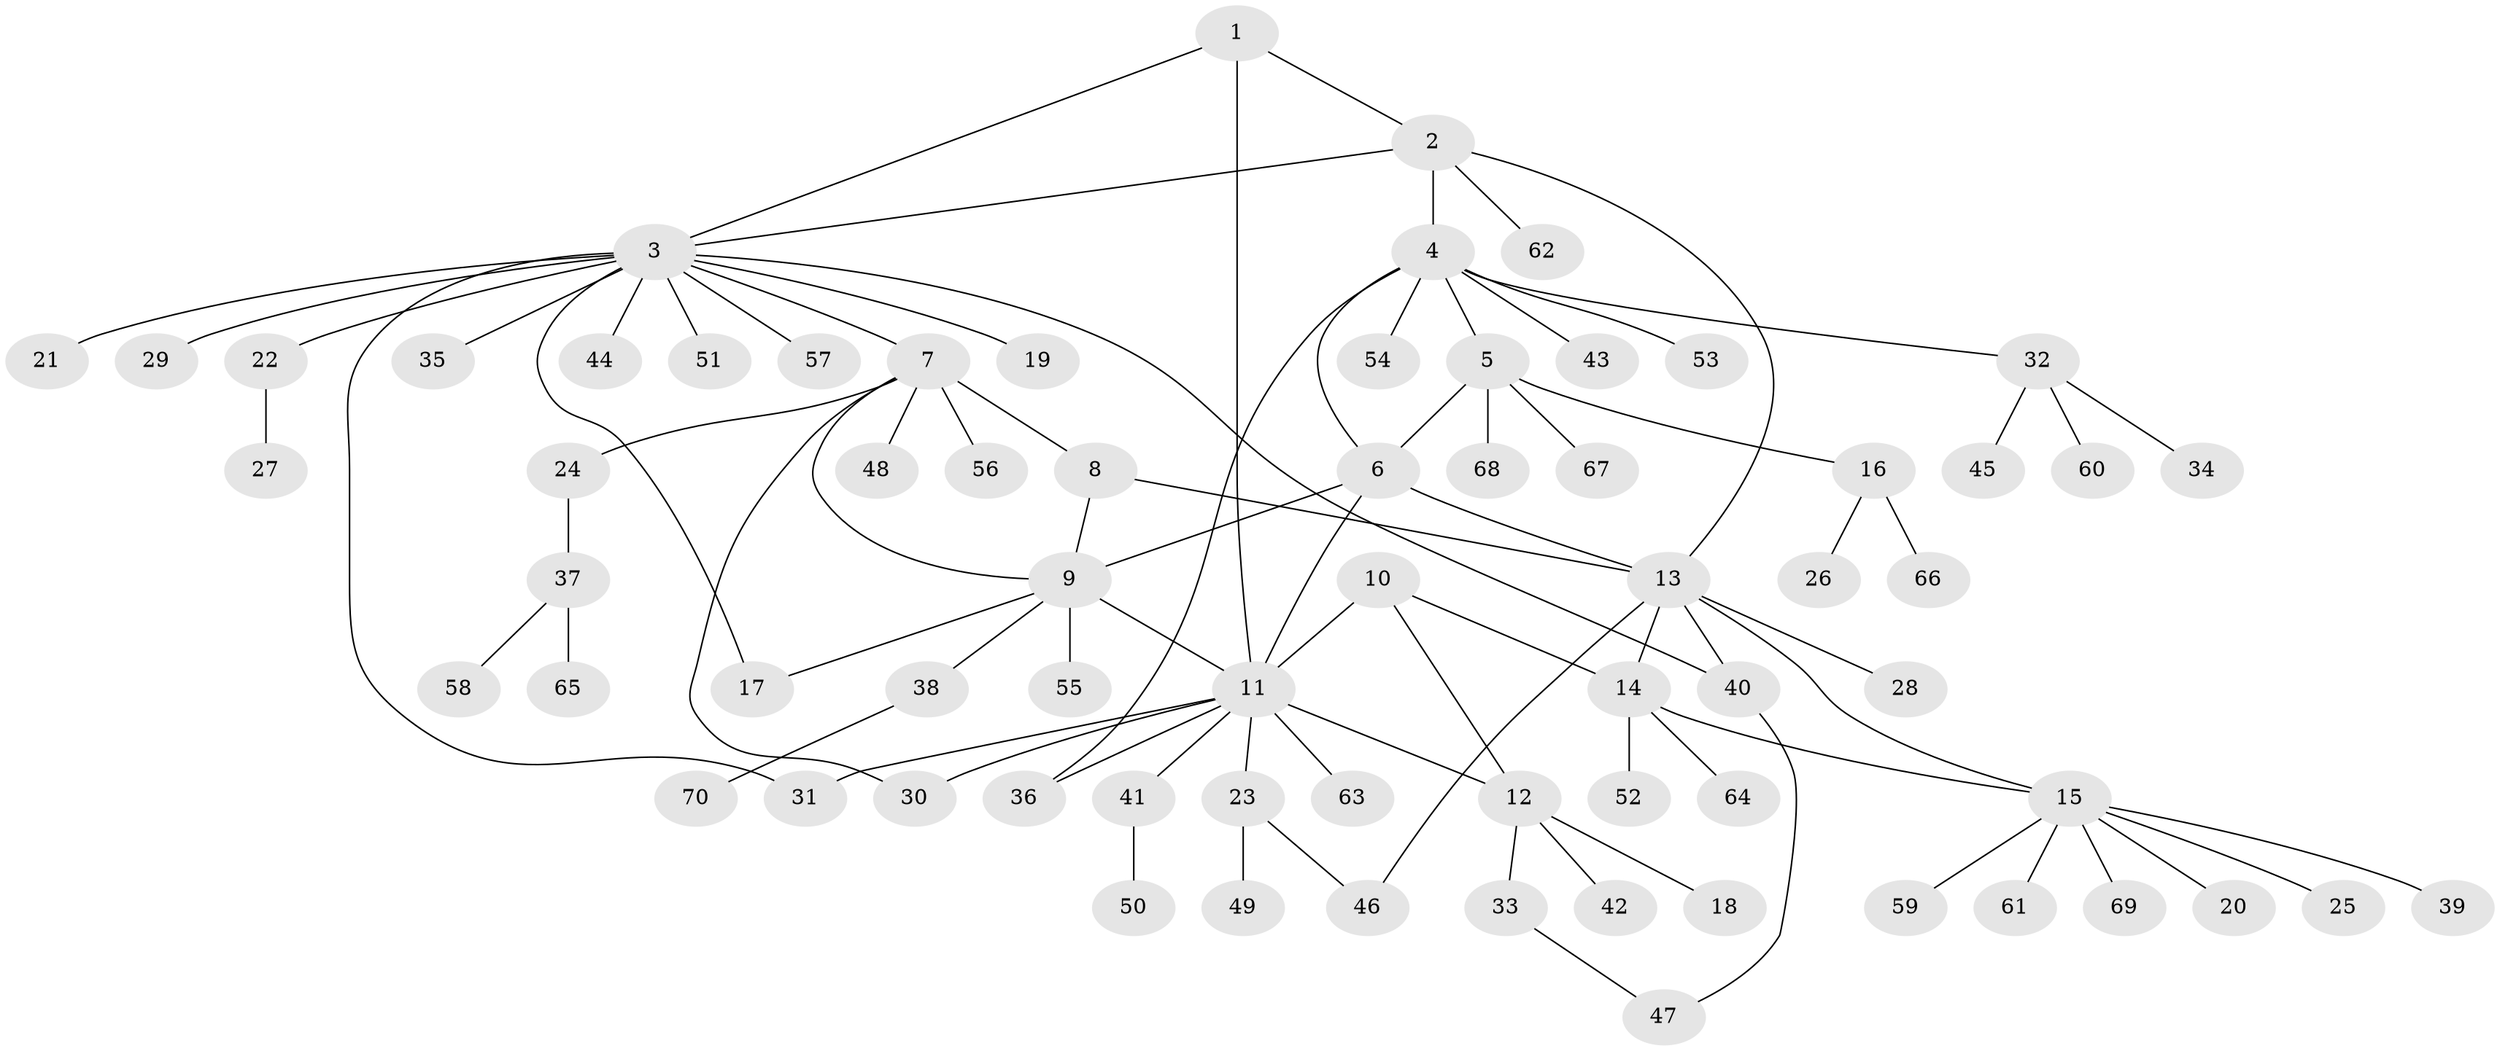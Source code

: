// coarse degree distribution, {5: 0.04081632653061224, 7: 0.04081632653061224, 6: 0.02040816326530612, 2: 0.12244897959183673, 15: 0.02040816326530612, 9: 0.02040816326530612, 1: 0.7142857142857143, 11: 0.02040816326530612}
// Generated by graph-tools (version 1.1) at 2025/58/03/04/25 21:58:34]
// undirected, 70 vertices, 87 edges
graph export_dot {
graph [start="1"]
  node [color=gray90,style=filled];
  1;
  2;
  3;
  4;
  5;
  6;
  7;
  8;
  9;
  10;
  11;
  12;
  13;
  14;
  15;
  16;
  17;
  18;
  19;
  20;
  21;
  22;
  23;
  24;
  25;
  26;
  27;
  28;
  29;
  30;
  31;
  32;
  33;
  34;
  35;
  36;
  37;
  38;
  39;
  40;
  41;
  42;
  43;
  44;
  45;
  46;
  47;
  48;
  49;
  50;
  51;
  52;
  53;
  54;
  55;
  56;
  57;
  58;
  59;
  60;
  61;
  62;
  63;
  64;
  65;
  66;
  67;
  68;
  69;
  70;
  1 -- 2;
  1 -- 3;
  1 -- 11;
  2 -- 3;
  2 -- 4;
  2 -- 13;
  2 -- 62;
  3 -- 7;
  3 -- 17;
  3 -- 19;
  3 -- 21;
  3 -- 22;
  3 -- 29;
  3 -- 31;
  3 -- 35;
  3 -- 40;
  3 -- 44;
  3 -- 51;
  3 -- 57;
  4 -- 5;
  4 -- 6;
  4 -- 32;
  4 -- 36;
  4 -- 43;
  4 -- 53;
  4 -- 54;
  5 -- 6;
  5 -- 16;
  5 -- 67;
  5 -- 68;
  6 -- 9;
  6 -- 11;
  6 -- 13;
  7 -- 8;
  7 -- 9;
  7 -- 24;
  7 -- 30;
  7 -- 48;
  7 -- 56;
  8 -- 9;
  8 -- 13;
  9 -- 11;
  9 -- 17;
  9 -- 38;
  9 -- 55;
  10 -- 11;
  10 -- 12;
  10 -- 14;
  11 -- 12;
  11 -- 23;
  11 -- 30;
  11 -- 31;
  11 -- 36;
  11 -- 41;
  11 -- 63;
  12 -- 18;
  12 -- 33;
  12 -- 42;
  13 -- 14;
  13 -- 15;
  13 -- 28;
  13 -- 40;
  13 -- 46;
  14 -- 15;
  14 -- 52;
  14 -- 64;
  15 -- 20;
  15 -- 25;
  15 -- 39;
  15 -- 59;
  15 -- 61;
  15 -- 69;
  16 -- 26;
  16 -- 66;
  22 -- 27;
  23 -- 46;
  23 -- 49;
  24 -- 37;
  32 -- 34;
  32 -- 45;
  32 -- 60;
  33 -- 47;
  37 -- 58;
  37 -- 65;
  38 -- 70;
  40 -- 47;
  41 -- 50;
}
